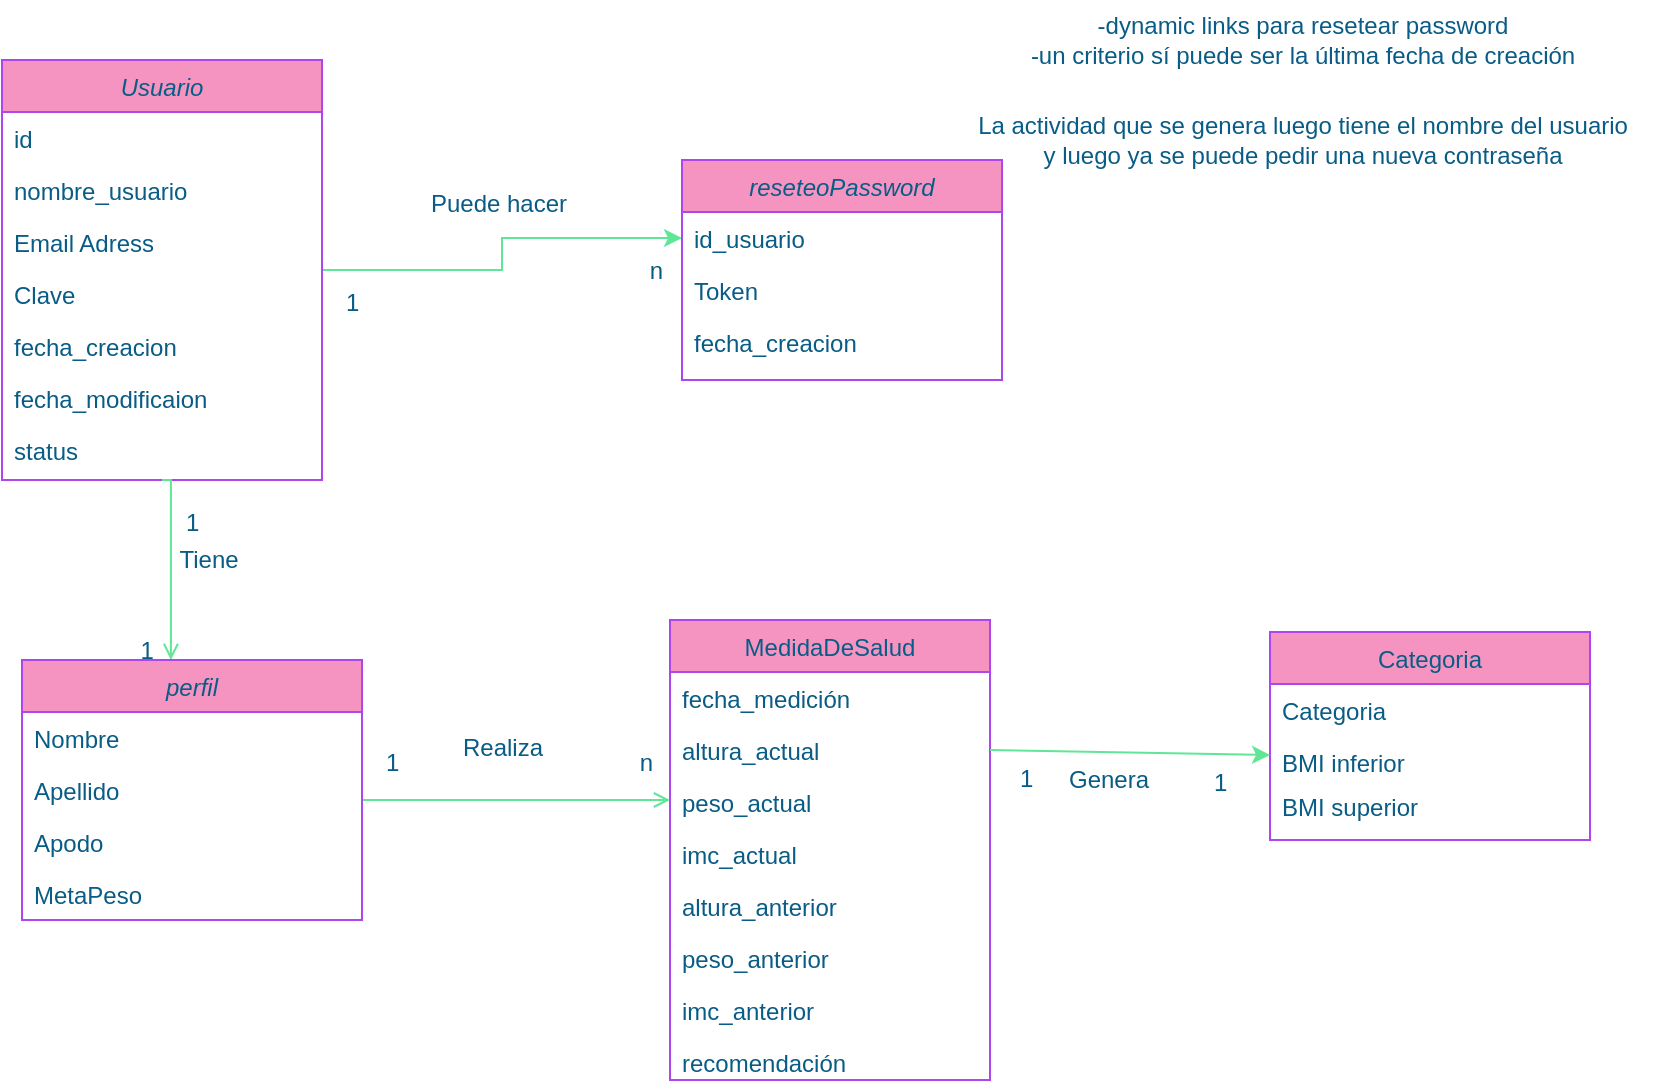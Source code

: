 <mxfile version="19.0.3" type="device" pages="2"><diagram id="C5RBs43oDa-KdzZeNtuy" name="BaseRelacional"><mxGraphModel dx="914" dy="579" grid="1" gridSize="10" guides="1" tooltips="1" connect="1" arrows="1" fold="1" page="1" pageScale="1" pageWidth="827" pageHeight="1169" math="0" shadow="0"><root><mxCell id="WIyWlLk6GJQsqaUBKTNV-0"/><mxCell id="WIyWlLk6GJQsqaUBKTNV-1" parent="WIyWlLk6GJQsqaUBKTNV-0"/><mxCell id="EBmPPaxYnBOZG9fglC2t-8" style="edgeStyle=orthogonalEdgeStyle;rounded=0;orthogonalLoop=1;jettySize=auto;html=1;entryX=0;entryY=0.5;entryDx=0;entryDy=0;fontColor=#095C86;strokeColor=#60E696;fillColor=#F694C1;" parent="WIyWlLk6GJQsqaUBKTNV-1" source="zkfFHV4jXpPFQw0GAbJ--0" target="FKo9BkmGXqPj8RQODDfQ-40" edge="1"><mxGeometry relative="1" as="geometry"/></mxCell><mxCell id="zkfFHV4jXpPFQw0GAbJ--0" value="Usuario" style="swimlane;fontStyle=2;align=center;verticalAlign=top;childLayout=stackLayout;horizontal=1;startSize=26;horizontalStack=0;resizeParent=1;resizeLast=0;collapsible=1;marginBottom=0;rounded=0;shadow=0;strokeWidth=1;fillColor=#F694C1;strokeColor=#AF45ED;fontColor=#095C86;" parent="WIyWlLk6GJQsqaUBKTNV-1" vertex="1"><mxGeometry x="170" y="30" width="160" height="210" as="geometry"><mxRectangle x="230" y="140" width="160" height="26" as="alternateBounds"/></mxGeometry></mxCell><mxCell id="zkfFHV4jXpPFQw0GAbJ--1" value="id" style="text;align=left;verticalAlign=top;spacingLeft=4;spacingRight=4;overflow=hidden;rotatable=0;points=[[0,0.5],[1,0.5]];portConstraint=eastwest;fontColor=#095C86;" parent="zkfFHV4jXpPFQw0GAbJ--0" vertex="1"><mxGeometry y="26" width="160" height="26" as="geometry"/></mxCell><mxCell id="zkfFHV4jXpPFQw0GAbJ--2" value="nombre_usuario" style="text;align=left;verticalAlign=top;spacingLeft=4;spacingRight=4;overflow=hidden;rotatable=0;points=[[0,0.5],[1,0.5]];portConstraint=eastwest;rounded=0;shadow=0;html=0;fontColor=#095C86;" parent="zkfFHV4jXpPFQw0GAbJ--0" vertex="1"><mxGeometry y="52" width="160" height="26" as="geometry"/></mxCell><mxCell id="zkfFHV4jXpPFQw0GAbJ--3" value="Email Adress" style="text;align=left;verticalAlign=top;spacingLeft=4;spacingRight=4;overflow=hidden;rotatable=0;points=[[0,0.5],[1,0.5]];portConstraint=eastwest;rounded=0;shadow=0;html=0;fontColor=#095C86;" parent="zkfFHV4jXpPFQw0GAbJ--0" vertex="1"><mxGeometry y="78" width="160" height="26" as="geometry"/></mxCell><mxCell id="FKo9BkmGXqPj8RQODDfQ-8" value="Clave" style="text;align=left;verticalAlign=top;spacingLeft=4;spacingRight=4;overflow=hidden;rotatable=0;points=[[0,0.5],[1,0.5]];portConstraint=eastwest;rounded=0;shadow=0;html=0;fontColor=#095C86;" parent="zkfFHV4jXpPFQw0GAbJ--0" vertex="1"><mxGeometry y="104" width="160" height="26" as="geometry"/></mxCell><mxCell id="FKo9BkmGXqPj8RQODDfQ-46" value="fecha_creacion" style="text;align=left;verticalAlign=top;spacingLeft=4;spacingRight=4;overflow=hidden;rotatable=0;points=[[0,0.5],[1,0.5]];portConstraint=eastwest;rounded=0;shadow=0;html=0;fontColor=#095C86;" parent="zkfFHV4jXpPFQw0GAbJ--0" vertex="1"><mxGeometry y="130" width="160" height="26" as="geometry"/></mxCell><mxCell id="FKo9BkmGXqPj8RQODDfQ-36" value="fecha_modificaion" style="text;align=left;verticalAlign=top;spacingLeft=4;spacingRight=4;overflow=hidden;rotatable=0;points=[[0,0.5],[1,0.5]];portConstraint=eastwest;rounded=0;shadow=0;html=0;fontColor=#095C86;" parent="zkfFHV4jXpPFQw0GAbJ--0" vertex="1"><mxGeometry y="156" width="160" height="26" as="geometry"/></mxCell><mxCell id="FKo9BkmGXqPj8RQODDfQ-45" value="status" style="text;align=left;verticalAlign=top;spacingLeft=4;spacingRight=4;overflow=hidden;rotatable=0;points=[[0,0.5],[1,0.5]];portConstraint=eastwest;rounded=0;shadow=0;html=0;fontColor=#095C86;" parent="zkfFHV4jXpPFQw0GAbJ--0" vertex="1"><mxGeometry y="182" width="160" height="26" as="geometry"/></mxCell><mxCell id="zkfFHV4jXpPFQw0GAbJ--17" value="MedidaDeSalud" style="swimlane;fontStyle=0;align=center;verticalAlign=top;childLayout=stackLayout;horizontal=1;startSize=26;horizontalStack=0;resizeParent=1;resizeLast=0;collapsible=1;marginBottom=0;rounded=0;shadow=0;strokeWidth=1;fillColor=#F694C1;strokeColor=#AF45ED;fontColor=#095C86;" parent="WIyWlLk6GJQsqaUBKTNV-1" vertex="1"><mxGeometry x="504" y="310" width="160" height="230" as="geometry"><mxRectangle x="550" y="140" width="160" height="26" as="alternateBounds"/></mxGeometry></mxCell><mxCell id="FKo9BkmGXqPj8RQODDfQ-13" value="fecha_medición" style="text;align=left;verticalAlign=top;spacingLeft=4;spacingRight=4;overflow=hidden;rotatable=0;points=[[0,0.5],[1,0.5]];portConstraint=eastwest;rounded=0;shadow=0;html=0;fontColor=#095C86;" parent="zkfFHV4jXpPFQw0GAbJ--17" vertex="1"><mxGeometry y="26" width="160" height="26" as="geometry"/></mxCell><mxCell id="zkfFHV4jXpPFQw0GAbJ--19" value="altura_actual" style="text;align=left;verticalAlign=top;spacingLeft=4;spacingRight=4;overflow=hidden;rotatable=0;points=[[0,0.5],[1,0.5]];portConstraint=eastwest;rounded=0;shadow=0;html=0;fontColor=#095C86;" parent="zkfFHV4jXpPFQw0GAbJ--17" vertex="1"><mxGeometry y="52" width="160" height="26" as="geometry"/></mxCell><mxCell id="zkfFHV4jXpPFQw0GAbJ--20" value="peso_actual" style="text;align=left;verticalAlign=top;spacingLeft=4;spacingRight=4;overflow=hidden;rotatable=0;points=[[0,0.5],[1,0.5]];portConstraint=eastwest;rounded=0;shadow=0;html=0;fontColor=#095C86;" parent="zkfFHV4jXpPFQw0GAbJ--17" vertex="1"><mxGeometry y="78" width="160" height="26" as="geometry"/></mxCell><mxCell id="zkfFHV4jXpPFQw0GAbJ--21" value="imc_actual" style="text;align=left;verticalAlign=top;spacingLeft=4;spacingRight=4;overflow=hidden;rotatable=0;points=[[0,0.5],[1,0.5]];portConstraint=eastwest;rounded=0;shadow=0;html=0;fontColor=#095C86;" parent="zkfFHV4jXpPFQw0GAbJ--17" vertex="1"><mxGeometry y="104" width="160" height="26" as="geometry"/></mxCell><mxCell id="EBmPPaxYnBOZG9fglC2t-15" value="altura_anterior" style="text;align=left;verticalAlign=top;spacingLeft=4;spacingRight=4;overflow=hidden;rotatable=0;points=[[0,0.5],[1,0.5]];portConstraint=eastwest;rounded=0;shadow=0;html=0;fontColor=#095C86;" parent="zkfFHV4jXpPFQw0GAbJ--17" vertex="1"><mxGeometry y="130" width="160" height="26" as="geometry"/></mxCell><mxCell id="EBmPPaxYnBOZG9fglC2t-16" value="peso_anterior" style="text;align=left;verticalAlign=top;spacingLeft=4;spacingRight=4;overflow=hidden;rotatable=0;points=[[0,0.5],[1,0.5]];portConstraint=eastwest;rounded=0;shadow=0;html=0;fontColor=#095C86;" parent="zkfFHV4jXpPFQw0GAbJ--17" vertex="1"><mxGeometry y="156" width="160" height="26" as="geometry"/></mxCell><mxCell id="EBmPPaxYnBOZG9fglC2t-17" value="imc_anterior" style="text;align=left;verticalAlign=top;spacingLeft=4;spacingRight=4;overflow=hidden;rotatable=0;points=[[0,0.5],[1,0.5]];portConstraint=eastwest;rounded=0;shadow=0;html=0;fontColor=#095C86;" parent="zkfFHV4jXpPFQw0GAbJ--17" vertex="1"><mxGeometry y="182" width="160" height="26" as="geometry"/></mxCell><mxCell id="EBmPPaxYnBOZG9fglC2t-18" value="recomendación" style="text;align=left;verticalAlign=top;spacingLeft=4;spacingRight=4;overflow=hidden;rotatable=0;points=[[0,0.5],[1,0.5]];portConstraint=eastwest;rounded=0;shadow=0;html=0;fontColor=#095C86;" parent="zkfFHV4jXpPFQw0GAbJ--17" vertex="1"><mxGeometry y="208" width="160" height="22" as="geometry"/></mxCell><mxCell id="zkfFHV4jXpPFQw0GAbJ--26" value="" style="endArrow=open;shadow=0;strokeWidth=1;rounded=0;endFill=1;edgeStyle=elbowEdgeStyle;elbow=vertical;strokeColor=#60E696;fontColor=#095C86;exitX=1;exitY=0.769;exitDx=0;exitDy=0;exitPerimeter=0;" parent="WIyWlLk6GJQsqaUBKTNV-1" source="FKo9BkmGXqPj8RQODDfQ-35" target="zkfFHV4jXpPFQw0GAbJ--17" edge="1"><mxGeometry x="0.5" y="41" relative="1" as="geometry"><mxPoint x="364" y="400" as="sourcePoint"/><mxPoint x="524" y="412" as="targetPoint"/><mxPoint x="-40" y="32" as="offset"/><Array as="points"><mxPoint x="454" y="400"/></Array></mxGeometry></mxCell><mxCell id="zkfFHV4jXpPFQw0GAbJ--27" value="1" style="resizable=0;align=left;verticalAlign=bottom;labelBackgroundColor=none;fontSize=12;fillColor=#F694C1;strokeColor=#AF45ED;fontColor=#095C86;" parent="zkfFHV4jXpPFQw0GAbJ--26" connectable="0" vertex="1"><mxGeometry x="-1" relative="1" as="geometry"><mxPoint x="10" y="-38" as="offset"/></mxGeometry></mxCell><mxCell id="zkfFHV4jXpPFQw0GAbJ--28" value="n" style="resizable=0;align=right;verticalAlign=bottom;labelBackgroundColor=none;fontSize=12;fillColor=#F694C1;strokeColor=#AF45ED;fontColor=#095C86;" parent="zkfFHV4jXpPFQw0GAbJ--26" connectable="0" vertex="1"><mxGeometry x="1" relative="1" as="geometry"><mxPoint x="-7" y="-10" as="offset"/></mxGeometry></mxCell><mxCell id="zkfFHV4jXpPFQw0GAbJ--29" value="Tiene" style="text;html=1;resizable=0;points=[];;align=center;verticalAlign=middle;labelBackgroundColor=none;rounded=0;shadow=0;strokeWidth=1;fontSize=12;fontColor=#095C86;" parent="zkfFHV4jXpPFQw0GAbJ--26" vertex="1" connectable="0"><mxGeometry x="0.5" y="49" relative="1" as="geometry"><mxPoint x="-186" y="-71" as="offset"/></mxGeometry></mxCell><mxCell id="FKo9BkmGXqPj8RQODDfQ-31" value="Genera" style="text;html=1;resizable=0;points=[];;align=center;verticalAlign=middle;labelBackgroundColor=none;rounded=0;shadow=0;strokeWidth=1;fontSize=12;fontColor=#095C86;" parent="zkfFHV4jXpPFQw0GAbJ--26" vertex="1" connectable="0"><mxGeometry x="0.5" y="49" relative="1" as="geometry"><mxPoint x="264" y="39" as="offset"/></mxGeometry></mxCell><mxCell id="FKo9BkmGXqPj8RQODDfQ-9" value="" style="endArrow=open;shadow=0;strokeWidth=1;rounded=0;endFill=1;edgeStyle=elbowEdgeStyle;elbow=vertical;entryX=0.438;entryY=0;entryDx=0;entryDy=0;entryPerimeter=0;exitX=0.5;exitY=1;exitDx=0;exitDy=0;strokeColor=#60E696;fontColor=#095C86;" parent="WIyWlLk6GJQsqaUBKTNV-1" source="zkfFHV4jXpPFQw0GAbJ--0" target="FKo9BkmGXqPj8RQODDfQ-32" edge="1"><mxGeometry x="0.5" y="41" relative="1" as="geometry"><mxPoint x="250" y="290" as="sourcePoint"/><mxPoint x="348" y="270" as="targetPoint"/><mxPoint x="-40" y="32" as="offset"/><Array as="points"><mxPoint x="250" y="240"/><mxPoint x="310" y="270"/></Array></mxGeometry></mxCell><mxCell id="FKo9BkmGXqPj8RQODDfQ-10" value="1" style="resizable=0;align=left;verticalAlign=bottom;labelBackgroundColor=none;fontSize=12;fillColor=#F694C1;strokeColor=#AF45ED;fontColor=#095C86;" parent="FKo9BkmGXqPj8RQODDfQ-9" connectable="0" vertex="1"><mxGeometry x="-1" relative="1" as="geometry"><mxPoint x="10" y="30" as="offset"/></mxGeometry></mxCell><mxCell id="FKo9BkmGXqPj8RQODDfQ-11" value="1" style="resizable=0;align=right;verticalAlign=bottom;labelBackgroundColor=none;fontSize=12;fillColor=#F694C1;strokeColor=#AF45ED;fontColor=#095C86;" parent="FKo9BkmGXqPj8RQODDfQ-9" connectable="0" vertex="1"><mxGeometry x="1" relative="1" as="geometry"><mxPoint x="-7" y="4" as="offset"/></mxGeometry></mxCell><mxCell id="FKo9BkmGXqPj8RQODDfQ-12" value="Tiene" style="text;html=1;resizable=0;points=[];;align=center;verticalAlign=middle;labelBackgroundColor=none;rounded=0;shadow=0;strokeWidth=1;fontSize=12;fontColor=#095C86;" parent="FKo9BkmGXqPj8RQODDfQ-9" vertex="1" connectable="0"><mxGeometry x="0.5" y="49" relative="1" as="geometry"><mxPoint x="-35" y="40" as="offset"/></mxGeometry></mxCell><mxCell id="FKo9BkmGXqPj8RQODDfQ-20" value="Categoria" style="swimlane;fontStyle=0;align=center;verticalAlign=top;childLayout=stackLayout;horizontal=1;startSize=26;horizontalStack=0;resizeParent=1;resizeLast=0;collapsible=1;marginBottom=0;rounded=0;shadow=0;strokeWidth=1;fillColor=#F694C1;strokeColor=#AF45ED;fontColor=#095C86;" parent="WIyWlLk6GJQsqaUBKTNV-1" vertex="1"><mxGeometry x="804" y="316" width="160" height="104" as="geometry"><mxRectangle x="550" y="140" width="160" height="26" as="alternateBounds"/></mxGeometry></mxCell><mxCell id="FKo9BkmGXqPj8RQODDfQ-21" value="Categoria" style="text;align=left;verticalAlign=top;spacingLeft=4;spacingRight=4;overflow=hidden;rotatable=0;points=[[0,0.5],[1,0.5]];portConstraint=eastwest;rounded=0;shadow=0;html=0;fontColor=#095C86;" parent="FKo9BkmGXqPj8RQODDfQ-20" vertex="1"><mxGeometry y="26" width="160" height="26" as="geometry"/></mxCell><mxCell id="FKo9BkmGXqPj8RQODDfQ-22" value="BMI inferior" style="text;align=left;verticalAlign=top;spacingLeft=4;spacingRight=4;overflow=hidden;rotatable=0;points=[[0,0.5],[1,0.5]];portConstraint=eastwest;rounded=0;shadow=0;html=0;fontColor=#095C86;" parent="FKo9BkmGXqPj8RQODDfQ-20" vertex="1"><mxGeometry y="52" width="160" height="22" as="geometry"/></mxCell><mxCell id="FKo9BkmGXqPj8RQODDfQ-23" value="BMI superior" style="text;align=left;verticalAlign=top;spacingLeft=4;spacingRight=4;overflow=hidden;rotatable=0;points=[[0,0.5],[1,0.5]];portConstraint=eastwest;rounded=0;shadow=0;html=0;fontColor=#095C86;" parent="FKo9BkmGXqPj8RQODDfQ-20" vertex="1"><mxGeometry y="74" width="160" height="22" as="geometry"/></mxCell><mxCell id="FKo9BkmGXqPj8RQODDfQ-25" style="rounded=0;orthogonalLoop=1;jettySize=auto;html=1;exitX=1;exitY=0.5;exitDx=0;exitDy=0;strokeColor=#60E696;fontColor=#095C86;" parent="WIyWlLk6GJQsqaUBKTNV-1" source="zkfFHV4jXpPFQw0GAbJ--19" target="FKo9BkmGXqPj8RQODDfQ-22" edge="1"><mxGeometry relative="1" as="geometry"/></mxCell><mxCell id="FKo9BkmGXqPj8RQODDfQ-27" value="1" style="resizable=0;align=left;verticalAlign=bottom;labelBackgroundColor=none;fontSize=12;fillColor=#F694C1;strokeColor=#AF45ED;fontColor=#095C86;" parent="WIyWlLk6GJQsqaUBKTNV-1" connectable="0" vertex="1"><mxGeometry x="744" y="390" as="geometry"><mxPoint x="-67" y="8" as="offset"/></mxGeometry></mxCell><mxCell id="FKo9BkmGXqPj8RQODDfQ-28" value="1" style="resizable=0;align=left;verticalAlign=bottom;labelBackgroundColor=none;fontSize=12;fillColor=#F694C1;strokeColor=#AF45ED;fontColor=#095C86;" parent="WIyWlLk6GJQsqaUBKTNV-1" connectable="0" vertex="1"><mxGeometry x="774" y="400" as="geometry"/></mxCell><mxCell id="FKo9BkmGXqPj8RQODDfQ-32" value="perfil" style="swimlane;fontStyle=2;align=center;verticalAlign=top;childLayout=stackLayout;horizontal=1;startSize=26;horizontalStack=0;resizeParent=1;resizeLast=0;collapsible=1;marginBottom=0;rounded=0;shadow=0;strokeWidth=1;fillColor=#F694C1;strokeColor=#AF45ED;fontColor=#095C86;" parent="WIyWlLk6GJQsqaUBKTNV-1" vertex="1"><mxGeometry x="180" y="330" width="170" height="130" as="geometry"><mxRectangle x="230" y="140" width="160" height="26" as="alternateBounds"/></mxGeometry></mxCell><mxCell id="FKo9BkmGXqPj8RQODDfQ-34" value="Nombre" style="text;align=left;verticalAlign=top;spacingLeft=4;spacingRight=4;overflow=hidden;rotatable=0;points=[[0,0.5],[1,0.5]];portConstraint=eastwest;rounded=0;shadow=0;html=0;fontColor=#095C86;" parent="FKo9BkmGXqPj8RQODDfQ-32" vertex="1"><mxGeometry y="26" width="170" height="26" as="geometry"/></mxCell><mxCell id="EBmPPaxYnBOZG9fglC2t-2" value="Apellido" style="text;align=left;verticalAlign=top;spacingLeft=4;spacingRight=4;overflow=hidden;rotatable=0;points=[[0,0.5],[1,0.5]];portConstraint=eastwest;rounded=0;shadow=0;html=0;fontColor=#095C86;" parent="FKo9BkmGXqPj8RQODDfQ-32" vertex="1"><mxGeometry y="52" width="170" height="26" as="geometry"/></mxCell><mxCell id="FKo9BkmGXqPj8RQODDfQ-35" value="Apodo" style="text;align=left;verticalAlign=top;spacingLeft=4;spacingRight=4;overflow=hidden;rotatable=0;points=[[0,0.5],[1,0.5]];portConstraint=eastwest;rounded=0;shadow=0;html=0;fontColor=#095C86;" parent="FKo9BkmGXqPj8RQODDfQ-32" vertex="1"><mxGeometry y="78" width="170" height="26" as="geometry"/></mxCell><mxCell id="FKo9BkmGXqPj8RQODDfQ-37" value="MetaPeso" style="text;align=left;verticalAlign=top;spacingLeft=4;spacingRight=4;overflow=hidden;rotatable=0;points=[[0,0.5],[1,0.5]];portConstraint=eastwest;rounded=0;shadow=0;html=0;fontColor=#095C86;" parent="FKo9BkmGXqPj8RQODDfQ-32" vertex="1"><mxGeometry y="104" width="170" height="26" as="geometry"/></mxCell><mxCell id="FKo9BkmGXqPj8RQODDfQ-38" value="reseteoPassword" style="swimlane;fontStyle=2;align=center;verticalAlign=top;childLayout=stackLayout;horizontal=1;startSize=26;horizontalStack=0;resizeParent=1;resizeLast=0;collapsible=1;marginBottom=0;rounded=0;shadow=0;strokeWidth=1;fillColor=#F694C1;strokeColor=#AF45ED;fontColor=#095C86;" parent="WIyWlLk6GJQsqaUBKTNV-1" vertex="1"><mxGeometry x="510" y="80" width="160" height="110" as="geometry"><mxRectangle x="230" y="140" width="160" height="26" as="alternateBounds"/></mxGeometry></mxCell><mxCell id="FKo9BkmGXqPj8RQODDfQ-40" value="id_usuario" style="text;align=left;verticalAlign=top;spacingLeft=4;spacingRight=4;overflow=hidden;rotatable=0;points=[[0,0.5],[1,0.5]];portConstraint=eastwest;rounded=0;shadow=0;html=0;fontColor=#095C86;" parent="FKo9BkmGXqPj8RQODDfQ-38" vertex="1"><mxGeometry y="26" width="160" height="26" as="geometry"/></mxCell><mxCell id="FKo9BkmGXqPj8RQODDfQ-41" value="Token" style="text;align=left;verticalAlign=top;spacingLeft=4;spacingRight=4;overflow=hidden;rotatable=0;points=[[0,0.5],[1,0.5]];portConstraint=eastwest;rounded=0;shadow=0;html=0;fontColor=#095C86;" parent="FKo9BkmGXqPj8RQODDfQ-38" vertex="1"><mxGeometry y="52" width="160" height="26" as="geometry"/></mxCell><mxCell id="FKo9BkmGXqPj8RQODDfQ-42" value="fecha_creacion" style="text;align=left;verticalAlign=top;spacingLeft=4;spacingRight=4;overflow=hidden;rotatable=0;points=[[0,0.5],[1,0.5]];portConstraint=eastwest;rounded=0;shadow=0;html=0;fontColor=#095C86;" parent="FKo9BkmGXqPj8RQODDfQ-38" vertex="1"><mxGeometry y="78" width="160" height="26" as="geometry"/></mxCell><mxCell id="EBmPPaxYnBOZG9fglC2t-1" value="Realiza" style="text;html=1;resizable=0;points=[];;align=center;verticalAlign=middle;labelBackgroundColor=none;rounded=0;shadow=0;strokeWidth=1;fontSize=12;fontColor=#095C86;" parent="WIyWlLk6GJQsqaUBKTNV-1" vertex="1" connectable="0"><mxGeometry x="414" y="410" as="geometry"><mxPoint x="6" y="-36" as="offset"/></mxGeometry></mxCell><mxCell id="EBmPPaxYnBOZG9fglC2t-9" value="Puede hacer" style="text;html=1;resizable=0;points=[];;align=center;verticalAlign=middle;labelBackgroundColor=none;rounded=0;shadow=0;strokeWidth=1;fontSize=12;fontColor=#095C86;" parent="WIyWlLk6GJQsqaUBKTNV-1" vertex="1" connectable="0"><mxGeometry x="429.996" y="100" as="geometry"><mxPoint x="-12" y="2" as="offset"/></mxGeometry></mxCell><mxCell id="EBmPPaxYnBOZG9fglC2t-10" value="1" style="resizable=0;align=left;verticalAlign=bottom;labelBackgroundColor=none;fontSize=12;fillColor=#F694C1;strokeColor=#AF45ED;fontColor=#095C86;" parent="WIyWlLk6GJQsqaUBKTNV-1" connectable="0" vertex="1"><mxGeometry x="340" y="160" as="geometry"/></mxCell><mxCell id="EBmPPaxYnBOZG9fglC2t-11" value="n" style="resizable=0;align=right;verticalAlign=bottom;labelBackgroundColor=none;fontSize=12;fillColor=#F694C1;strokeColor=#AF45ED;fontColor=#095C86;" parent="WIyWlLk6GJQsqaUBKTNV-1" connectable="0" vertex="1"><mxGeometry x="507.006" y="400" as="geometry"><mxPoint x="-5" y="-256" as="offset"/></mxGeometry></mxCell><mxCell id="EBmPPaxYnBOZG9fglC2t-13" value="&lt;div&gt;-dynamic links para resetear password&lt;/div&gt;&lt;div&gt;-un criterio sí puede ser la última fecha de creación&lt;br&gt;&lt;/div&gt;" style="text;html=1;align=center;verticalAlign=middle;resizable=0;points=[];autosize=1;strokeColor=none;fillColor=none;fontColor=#095C86;" parent="WIyWlLk6GJQsqaUBKTNV-1" vertex="1"><mxGeometry x="670" width="300" height="40" as="geometry"/></mxCell><mxCell id="EBmPPaxYnBOZG9fglC2t-14" value="&lt;div&gt;La actividad que se genera luego tiene el nombre del usuario&lt;/div&gt;&lt;div&gt;y luego ya se puede pedir una nueva contraseña&lt;/div&gt;" style="text;html=1;align=center;verticalAlign=middle;resizable=0;points=[];autosize=1;strokeColor=none;fillColor=none;fontColor=#095C86;" parent="WIyWlLk6GJQsqaUBKTNV-1" vertex="1"><mxGeometry x="640" y="50" width="360" height="40" as="geometry"/></mxCell></root></mxGraphModel></diagram><diagram id="SM5yA8Mx-FJURwVdbdXi" name="NoRelacional"><mxGraphModel dx="868" dy="550" grid="1" gridSize="10" guides="1" tooltips="1" connect="1" arrows="1" fold="1" page="1" pageScale="1" pageWidth="850" pageHeight="1100" math="0" shadow="0"><root><mxCell id="0"/><mxCell id="1" parent="0"/><mxCell id="E1o8Atr3cM9P5HsElcgN-1" value="nivel 0" style="rounded=1;whiteSpace=wrap;html=1;" vertex="1" parent="1"><mxGeometry x="40" y="57.5" width="180" height="157.5" as="geometry"/></mxCell><mxCell id="E1o8Atr3cM9P5HsElcgN-2" value="nivel 1" style="rounded=1;whiteSpace=wrap;html=1;" vertex="1" parent="1"><mxGeometry x="40" y="238" width="180" height="176.25" as="geometry"/></mxCell><mxCell id="E1o8Atr3cM9P5HsElcgN-4" value="&lt;span style=&quot;background-color: initial;&quot;&gt;medida:{&lt;/span&gt;&lt;blockquote style=&quot;margin: 0 0 0 40px; border: none; padding: 0px;&quot;&gt;&lt;div style=&quot;&quot;&gt;&lt;span style=&quot;background-color: initial;&quot;&gt;id_medida:&lt;/span&gt;&lt;/div&gt;&lt;div style=&quot;&quot;&gt;&lt;span style=&quot;background-color: initial;&quot;&gt;fecha_medicion:&lt;/span&gt;&lt;/div&gt;&lt;div style=&quot;&quot;&gt;&lt;span style=&quot;background-color: initial;&quot;&gt;peso_actual:&lt;/span&gt;&lt;/div&gt;&lt;div style=&quot;&quot;&gt;&lt;span style=&quot;background-color: initial;&quot;&gt;imc_actual:&lt;/span&gt;&lt;/div&gt;&lt;div style=&quot;&quot;&gt;&lt;span style=&quot;background-color: initial;&quot;&gt;altura_anterior:&lt;/span&gt;&lt;/div&gt;&lt;div style=&quot;&quot;&gt;&lt;span style=&quot;background-color: initial;&quot;&gt;peso_anterior:&lt;/span&gt;&lt;/div&gt;&lt;div style=&quot;&quot;&gt;&lt;span style=&quot;background-color: initial;&quot;&gt;imc_anterior&lt;/span&gt;&lt;/div&gt;&lt;/blockquote&gt;&lt;span style=&quot;background-color: initial;&quot;&gt;}&lt;/span&gt;" style="rounded=1;whiteSpace=wrap;html=1;align=left;" vertex="1" parent="1"><mxGeometry x="241.25" y="236" width="190" height="176.25" as="geometry"/></mxCell><mxCell id="3WY6m3C1SdrYOcBqRPGW-1" value="&lt;span style=&quot;background-color: initial;&quot;&gt;categoria:{&lt;br&gt;&lt;/span&gt;&lt;blockquote style=&quot;margin: 0 0 0 40px; border: none; padding: 0px;&quot;&gt;&lt;span style=&quot;background-color: initial;&quot;&gt;categoria_actual&lt;/span&gt;&lt;/blockquote&gt;&lt;blockquote style=&quot;margin: 0 0 0 40px; border: none; padding: 0px;&quot;&gt;&lt;div style=&quot;&quot;&gt;imc_inferior&lt;/div&gt;&lt;div style=&quot;&quot;&gt;imc_superior&lt;/div&gt;&lt;/blockquote&gt;&lt;span style=&quot;background-color: initial;&quot;&gt;}&lt;/span&gt;" style="rounded=1;whiteSpace=wrap;html=1;align=left;fillColor=#fff2cc;strokeColor=#d6b656;" vertex="1" parent="1"><mxGeometry x="473" y="62.5" width="140" height="147.5" as="geometry"/></mxCell><mxCell id="gpS3ffaK8EkjmD6lpSJx-1" style="edgeStyle=orthogonalEdgeStyle;rounded=0;orthogonalLoop=1;jettySize=auto;html=1;entryX=0.5;entryY=0;entryDx=0;entryDy=0;" edge="1" parent="1" source="wCt0CcGyQHPMzXkK6c_X-1" target="E1o8Atr3cM9P5HsElcgN-4"><mxGeometry relative="1" as="geometry"/></mxCell><mxCell id="wCt0CcGyQHPMzXkK6c_X-1" value="Usuario{&lt;br&gt;id:&lt;br&gt;nombre_usuario:&lt;br&gt;nombre:&lt;br&gt;apellido:&lt;br&gt;email:&lt;br&gt;fecha_creacion:&lt;br&gt;status:&lt;br&gt;}" style="rounded=1;whiteSpace=wrap;html=1;" vertex="1" parent="1"><mxGeometry x="240" y="62.5" width="192.5" height="147.5" as="geometry"/></mxCell><mxCell id="gpS3ffaK8EkjmD6lpSJx-5" value="&lt;span style=&quot;background-color: initial;&quot;&gt;categoria{categoria_actual}&lt;br&gt;&lt;/span&gt;" style="rounded=1;whiteSpace=wrap;html=1;align=left;fillColor=#fff2cc;strokeColor=#d6b656;" vertex="1" parent="1"><mxGeometry x="400" y="250" width="150" height="50" as="geometry"/></mxCell><mxCell id="gpS3ffaK8EkjmD6lpSJx-6" value="Perfil{&lt;br&gt;meta_peso:&lt;br&gt;nickname:&lt;br&gt;}" style="rounded=1;whiteSpace=wrap;html=1;fillColor=#d5e8d4;strokeColor=#82b366;" vertex="1" parent="1"><mxGeometry x="670" y="62.5" width="160" height="147.5" as="geometry"/></mxCell><mxCell id="gpS3ffaK8EkjmD6lpSJx-7" value="Perfil{&lt;br&gt;&lt;blockquote style=&quot;margin: 0 0 0 40px; border: none; padding: 0px;&quot;&gt;meta_peso:&lt;br&gt;nickname:&lt;/blockquote&gt;}" style="rounded=1;whiteSpace=wrap;html=1;align=left;fillColor=#d5e8d4;strokeColor=#82b366;" vertex="1" parent="1"><mxGeometry x="400" y="300" width="150" height="67.5" as="geometry"/></mxCell></root></mxGraphModel></diagram></mxfile>